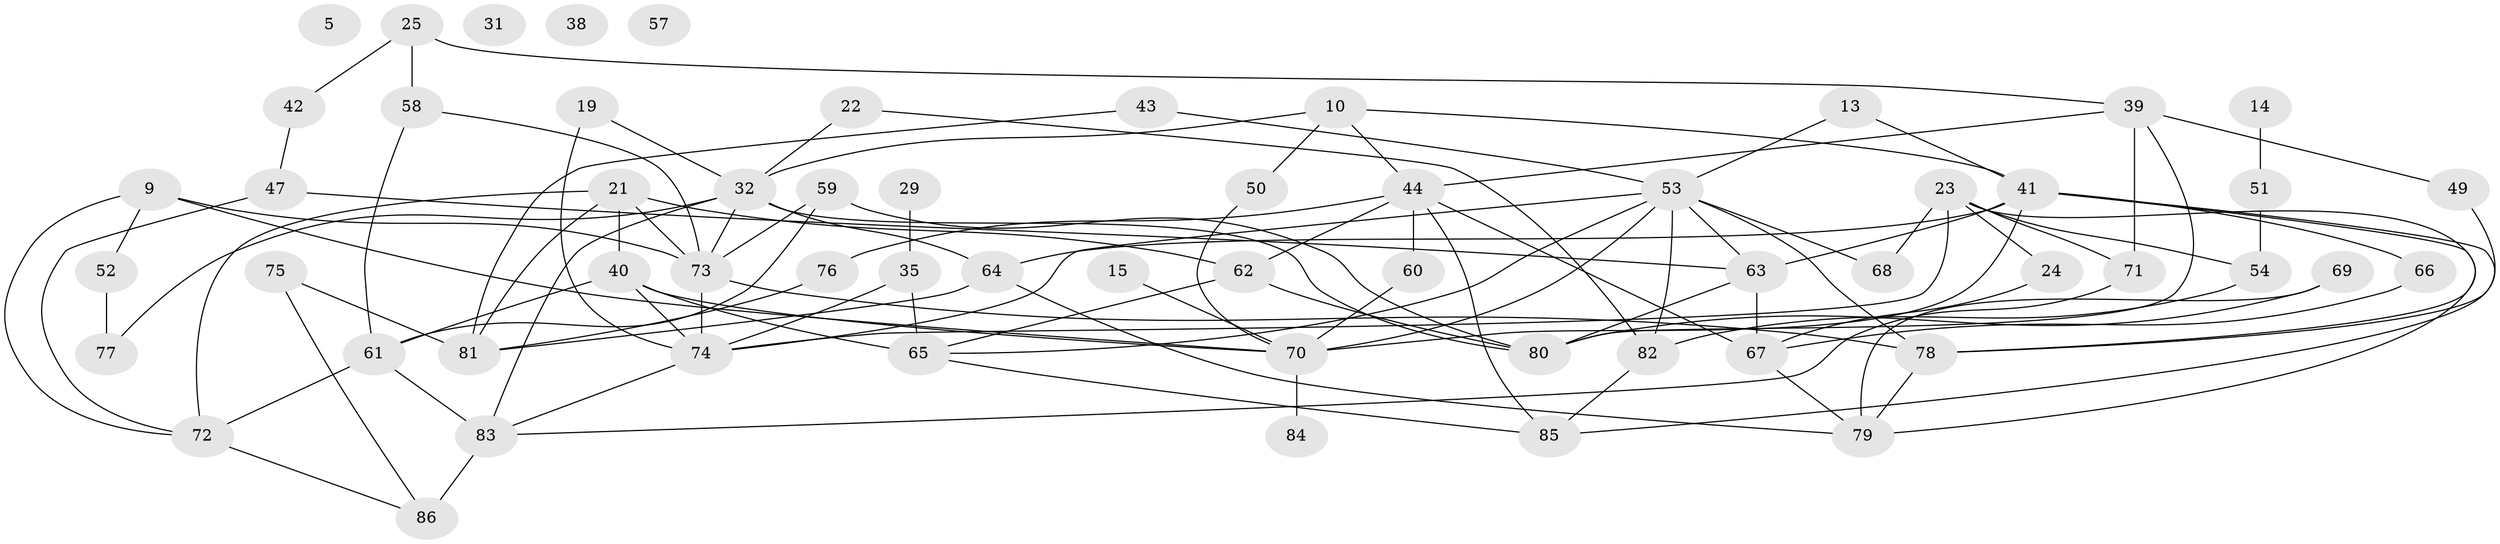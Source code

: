 // original degree distribution, {5: 0.10465116279069768, 3: 0.19767441860465115, 4: 0.18604651162790697, 2: 0.26744186046511625, 0: 0.046511627906976744, 1: 0.046511627906976744, 6: 0.10465116279069768, 7: 0.023255813953488372, 8: 0.023255813953488372}
// Generated by graph-tools (version 1.1) at 2025/42/03/04/25 21:42:22]
// undirected, 60 vertices, 106 edges
graph export_dot {
graph [start="1"]
  node [color=gray90,style=filled];
  5;
  9;
  10;
  13;
  14;
  15;
  19;
  21;
  22;
  23;
  24;
  25 [super="+17"];
  29;
  31;
  32 [super="+26+3"];
  35;
  38;
  39;
  40;
  41 [super="+2+18"];
  42;
  43;
  44 [super="+33+30"];
  47;
  49;
  50;
  51;
  52;
  53 [super="+7+12+45"];
  54;
  57;
  58;
  59;
  60;
  61;
  62 [super="+56"];
  63 [super="+20"];
  64 [super="+16"];
  65 [super="+55"];
  66;
  67 [super="+8+27"];
  68;
  69;
  70 [super="+46+6"];
  71;
  72 [super="+1"];
  73 [super="+11"];
  74 [super="+28+48"];
  75;
  76;
  77;
  78 [super="+34"];
  79;
  80 [super="+36"];
  81;
  82;
  83;
  84;
  85;
  86 [super="+37"];
  9 -- 52;
  9 -- 72;
  9 -- 70;
  9 -- 73;
  10 -- 32;
  10 -- 50;
  10 -- 41;
  10 -- 44;
  13 -- 41;
  13 -- 53;
  14 -- 51;
  15 -- 70;
  19 -- 32;
  19 -- 74;
  21 -- 40;
  21 -- 62 [weight=2];
  21 -- 81;
  21 -- 72;
  21 -- 73;
  22 -- 82;
  22 -- 32;
  23 -- 24;
  23 -- 54;
  23 -- 68;
  23 -- 71;
  23 -- 74;
  23 -- 79;
  24 -- 67;
  25 -- 42;
  25 -- 58 [weight=2];
  25 -- 39;
  29 -- 35;
  32 -- 64;
  32 -- 73;
  32 -- 80 [weight=2];
  32 -- 83;
  32 -- 77;
  35 -- 65;
  35 -- 74;
  39 -- 49;
  39 -- 71;
  39 -- 80;
  39 -- 44;
  40 -- 61;
  40 -- 65 [weight=2];
  40 -- 70 [weight=2];
  40 -- 74 [weight=2];
  41 -- 63;
  41 -- 70 [weight=2];
  41 -- 78;
  41 -- 66;
  41 -- 85;
  41 -- 64;
  42 -- 47;
  43 -- 53;
  43 -- 81;
  44 -- 60;
  44 -- 85;
  44 -- 62;
  44 -- 76;
  44 -- 67;
  47 -- 72;
  47 -- 63;
  49 -- 78;
  50 -- 70;
  51 -- 54;
  52 -- 77;
  53 -- 65;
  53 -- 63;
  53 -- 68;
  53 -- 70 [weight=2];
  53 -- 74 [weight=2];
  53 -- 78 [weight=2];
  53 -- 82;
  54 -- 82;
  58 -- 61;
  58 -- 73;
  59 -- 61;
  59 -- 73;
  59 -- 80;
  60 -- 70;
  61 -- 72 [weight=2];
  61 -- 83;
  62 -- 80 [weight=2];
  62 -- 65;
  63 -- 80 [weight=2];
  63 -- 67 [weight=2];
  64 -- 81;
  64 -- 79;
  65 -- 85;
  66 -- 67;
  67 -- 79;
  69 -- 79;
  69 -- 80;
  70 -- 84;
  71 -- 83;
  72 -- 86;
  73 -- 78;
  73 -- 74;
  74 -- 83;
  75 -- 81;
  75 -- 86;
  76 -- 81;
  78 -- 79;
  82 -- 85;
  83 -- 86 [weight=2];
}
